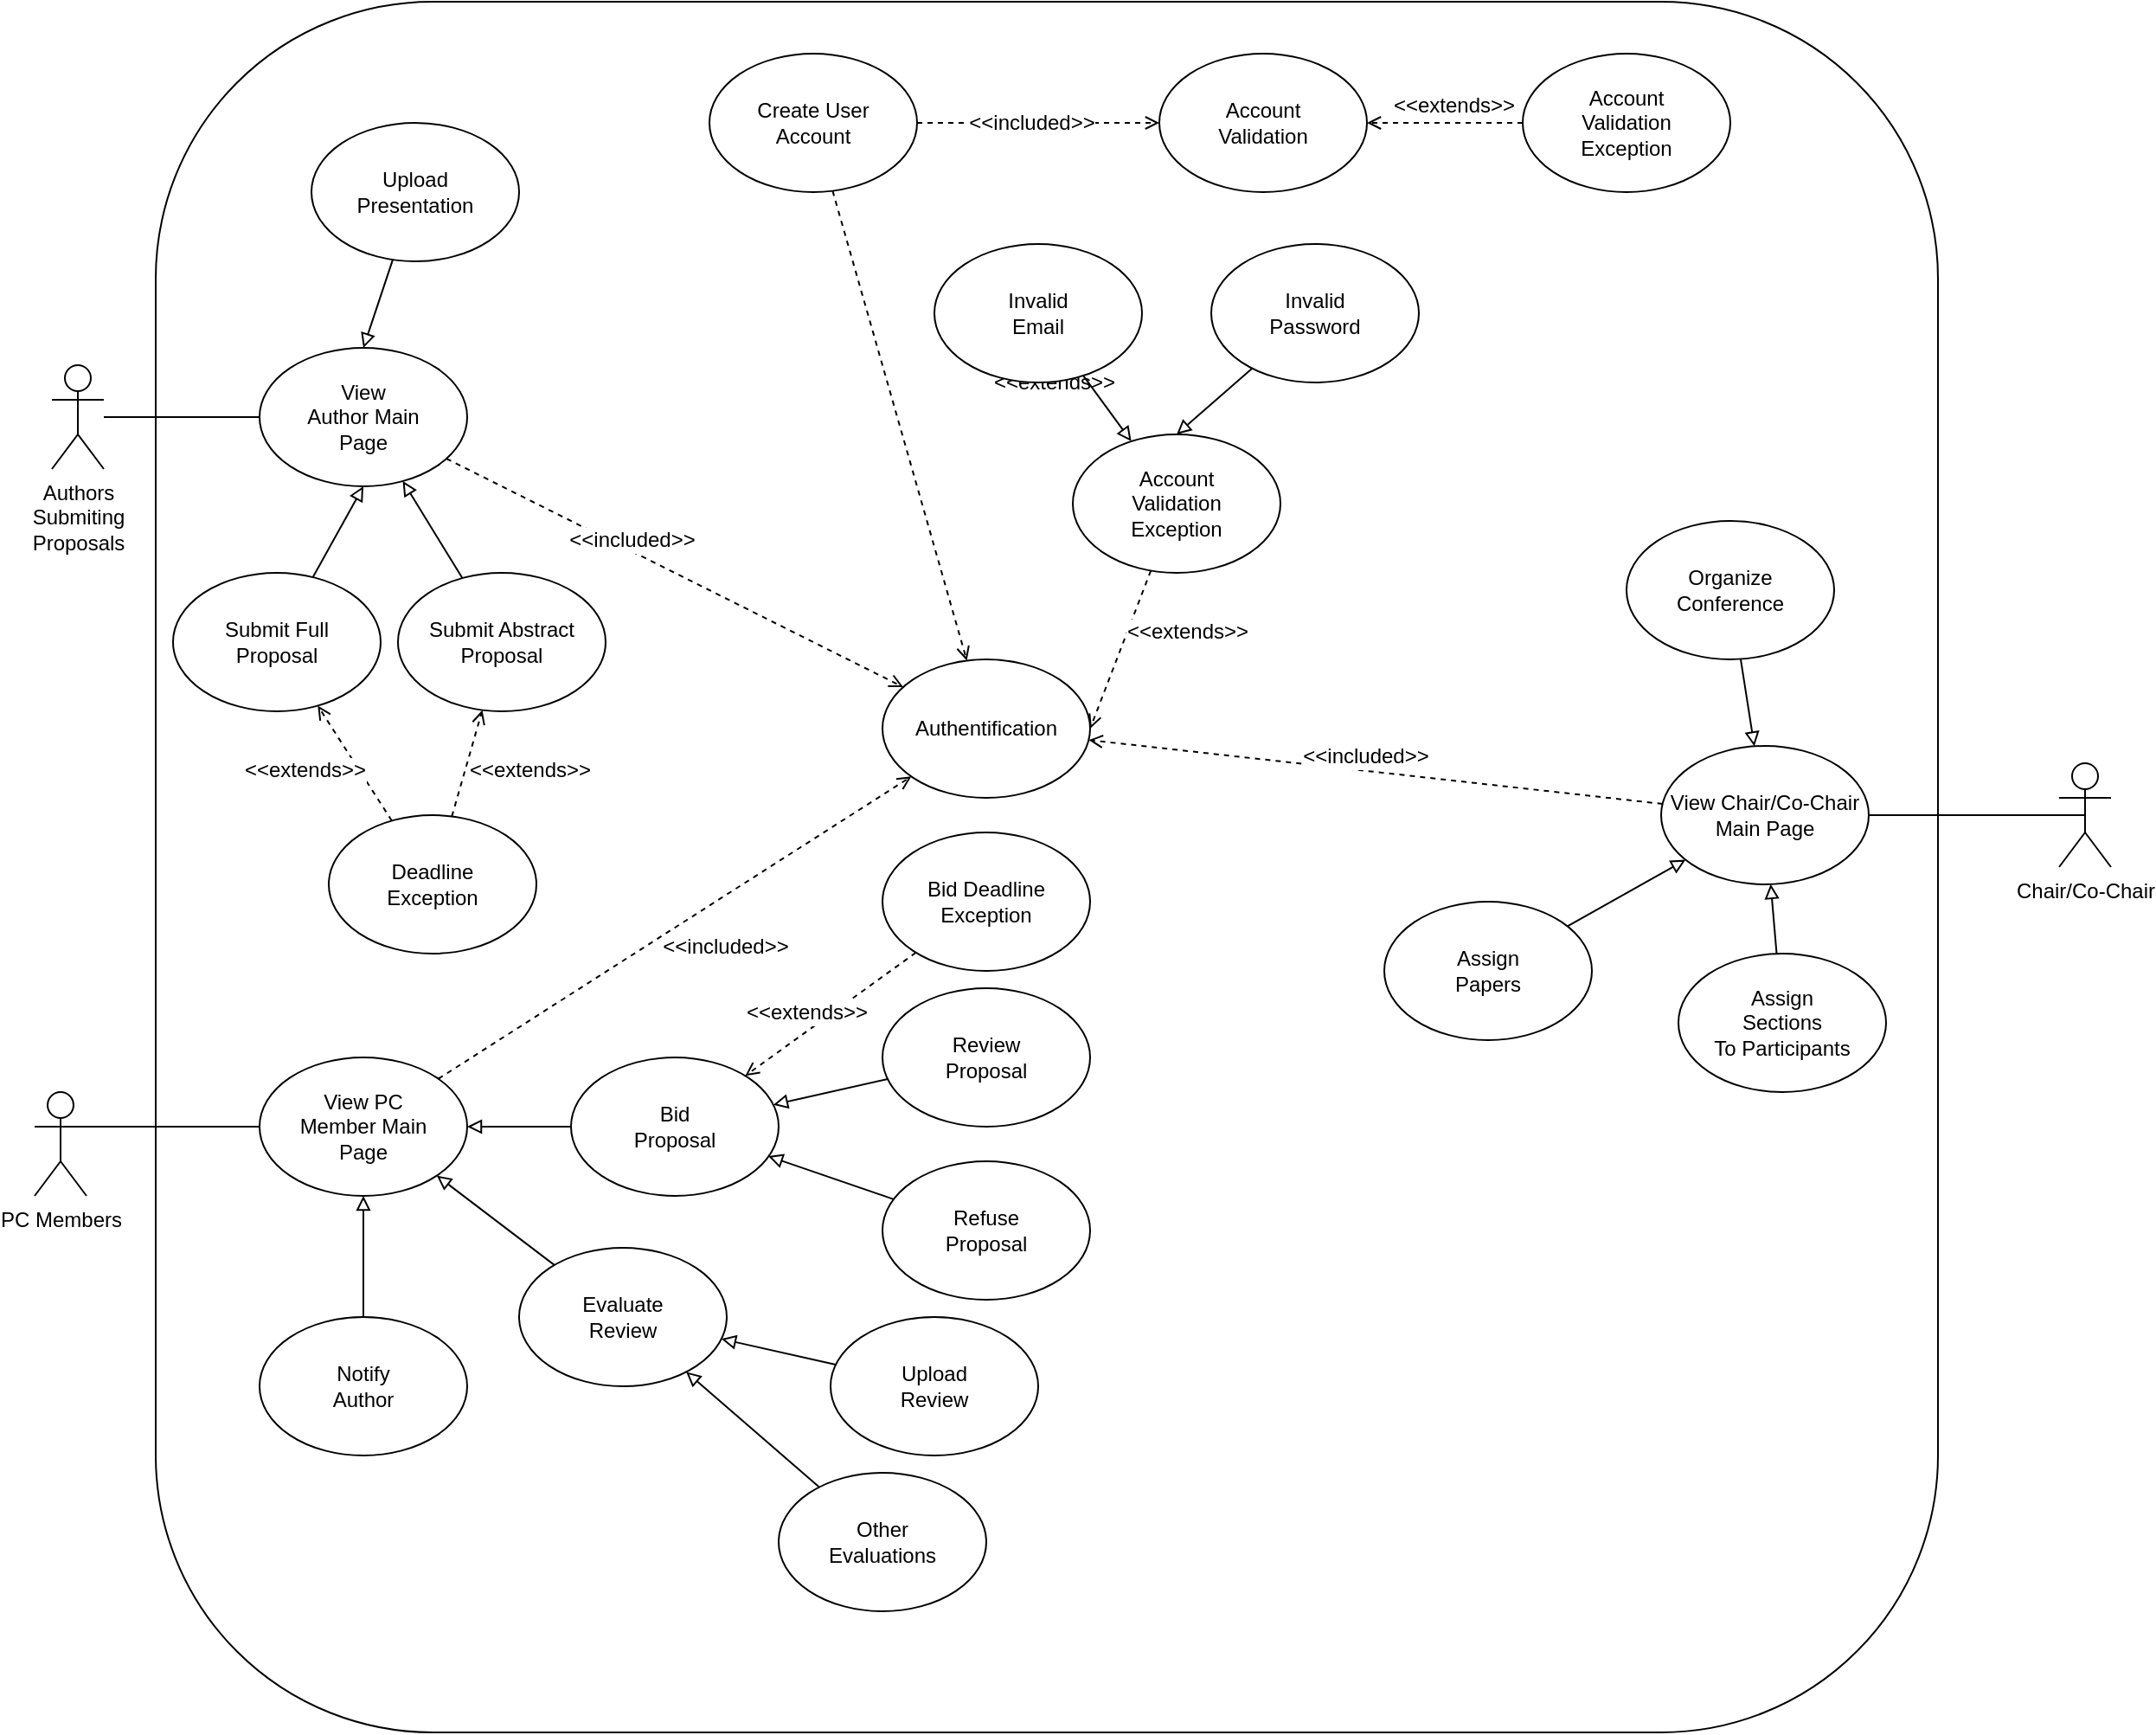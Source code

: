 <mxfile version="12.6.5" type="device"><diagram id="UhiuBoKPq_Bf_u9n5xgR" name="Page-1"><mxGraphModel dx="1422" dy="822" grid="1" gridSize="10" guides="1" tooltips="1" connect="1" arrows="1" fold="1" page="1" pageScale="1" pageWidth="850" pageHeight="1100" math="0" shadow="0"><root><mxCell id="0"/><mxCell id="1" parent="0"/><mxCell id="c7_-hp7GX1JIx74WHTZX-1" value="Authors&lt;br&gt;Submiting&lt;br&gt;Proposals" style="shape=umlActor;verticalLabelPosition=bottom;labelBackgroundColor=#ffffff;verticalAlign=top;html=1;outlineConnect=0;" vertex="1" parent="1"><mxGeometry x="40" y="210" width="30" height="60" as="geometry"/></mxCell><mxCell id="c7_-hp7GX1JIx74WHTZX-4" value="PC Members&lt;br&gt;" style="shape=umlActor;verticalLabelPosition=bottom;labelBackgroundColor=#ffffff;verticalAlign=top;html=1;outlineConnect=0;" vertex="1" parent="1"><mxGeometry x="30" y="630" width="30" height="60" as="geometry"/></mxCell><mxCell id="c7_-hp7GX1JIx74WHTZX-9" value="" style="rounded=1;whiteSpace=wrap;html=1;arcSize=16;" vertex="1" parent="1"><mxGeometry x="100" width="1030" height="1000" as="geometry"/></mxCell><mxCell id="c7_-hp7GX1JIx74WHTZX-38" style="rounded=0;orthogonalLoop=1;jettySize=auto;html=1;dashed=1;endArrow=open;endFill=0;strokeColor=#000000;" edge="1" parent="1" source="c7_-hp7GX1JIx74WHTZX-15" target="c7_-hp7GX1JIx74WHTZX-35"><mxGeometry relative="1" as="geometry"/></mxCell><mxCell id="c7_-hp7GX1JIx74WHTZX-39" value="&amp;lt;&amp;lt;extends&amp;gt;&amp;gt;" style="text;html=1;align=center;verticalAlign=middle;resizable=0;points=[];labelBackgroundColor=#ffffff;rotation=0;" vertex="1" connectable="0" parent="c7_-hp7GX1JIx74WHTZX-38"><mxGeometry x="-0.8" y="12" relative="1" as="geometry"><mxPoint x="108.31" y="87.03" as="offset"/></mxGeometry></mxCell><mxCell id="c7_-hp7GX1JIx74WHTZX-15" value="Create User&lt;br&gt;Account" style="ellipse;whiteSpace=wrap;html=1;" vertex="1" parent="1"><mxGeometry x="420" y="30" width="120" height="80" as="geometry"/></mxCell><mxCell id="c7_-hp7GX1JIx74WHTZX-17" value="Account&lt;br&gt;Validation" style="ellipse;whiteSpace=wrap;html=1;" vertex="1" parent="1"><mxGeometry x="680" y="30" width="120" height="80" as="geometry"/></mxCell><mxCell id="c7_-hp7GX1JIx74WHTZX-28" value="" style="endArrow=open;html=1;entryX=0;entryY=0.5;entryDx=0;entryDy=0;exitX=1;exitY=0.5;exitDx=0;exitDy=0;strokeColor=#000000;rounded=1;dashed=1;endFill=0;" edge="1" parent="1" source="c7_-hp7GX1JIx74WHTZX-15" target="c7_-hp7GX1JIx74WHTZX-17"><mxGeometry width="50" height="50" relative="1" as="geometry"><mxPoint x="400" y="340" as="sourcePoint"/><mxPoint x="350" y="390" as="targetPoint"/></mxGeometry></mxCell><mxCell id="c7_-hp7GX1JIx74WHTZX-29" value="&amp;lt;&amp;lt;included&amp;gt;&amp;gt;" style="text;html=1;align=center;verticalAlign=middle;resizable=0;points=[];labelBackgroundColor=#ffffff;" vertex="1" connectable="0" parent="c7_-hp7GX1JIx74WHTZX-28"><mxGeometry x="0.217" relative="1" as="geometry"><mxPoint x="-19" as="offset"/></mxGeometry></mxCell><mxCell id="c7_-hp7GX1JIx74WHTZX-40" style="rounded=0;orthogonalLoop=1;jettySize=auto;html=1;dashed=1;endArrow=open;endFill=0;strokeColor=#000000;" edge="1" parent="1" source="c7_-hp7GX1JIx74WHTZX-32" target="c7_-hp7GX1JIx74WHTZX-35"><mxGeometry relative="1" as="geometry"/></mxCell><mxCell id="c7_-hp7GX1JIx74WHTZX-41" value="&amp;lt;&amp;lt;included&amp;gt;&amp;gt;" style="text;html=1;align=center;verticalAlign=middle;resizable=0;points=[];labelBackgroundColor=#ffffff;" vertex="1" connectable="0" parent="c7_-hp7GX1JIx74WHTZX-40"><mxGeometry x="-0.4" y="-2" relative="1" as="geometry"><mxPoint x="28.35" y="5.73" as="offset"/></mxGeometry></mxCell><mxCell id="c7_-hp7GX1JIx74WHTZX-32" value="View&lt;br&gt;Author Main&lt;br&gt;Page" style="ellipse;whiteSpace=wrap;html=1;" vertex="1" parent="1"><mxGeometry x="160" y="200" width="120" height="80" as="geometry"/></mxCell><mxCell id="c7_-hp7GX1JIx74WHTZX-33" style="rounded=1;orthogonalLoop=1;jettySize=auto;html=1;endArrow=none;endFill=0;strokeColor=#000000;" edge="1" parent="1" source="c7_-hp7GX1JIx74WHTZX-1" target="c7_-hp7GX1JIx74WHTZX-32"><mxGeometry relative="1" as="geometry"/></mxCell><mxCell id="c7_-hp7GX1JIx74WHTZX-35" value="Authentification" style="ellipse;whiteSpace=wrap;html=1;" vertex="1" parent="1"><mxGeometry x="520" y="380" width="120" height="80" as="geometry"/></mxCell><mxCell id="c7_-hp7GX1JIx74WHTZX-47" style="edgeStyle=none;rounded=0;orthogonalLoop=1;jettySize=auto;html=1;dashed=1;endArrow=open;endFill=0;strokeColor=#000000;" edge="1" parent="1" source="c7_-hp7GX1JIx74WHTZX-46" target="c7_-hp7GX1JIx74WHTZX-17"><mxGeometry relative="1" as="geometry"/></mxCell><mxCell id="c7_-hp7GX1JIx74WHTZX-48" value="&amp;lt;&amp;lt;extends&amp;gt;&amp;gt;" style="text;html=1;align=center;verticalAlign=middle;resizable=0;points=[];labelBackgroundColor=#ffffff;" vertex="1" connectable="0" parent="c7_-hp7GX1JIx74WHTZX-47"><mxGeometry x="0.244" y="-4" relative="1" as="geometry"><mxPoint x="16" y="-6" as="offset"/></mxGeometry></mxCell><mxCell id="c7_-hp7GX1JIx74WHTZX-46" value="Account&lt;br&gt;Validation&lt;br&gt;Exception" style="ellipse;whiteSpace=wrap;html=1;" vertex="1" parent="1"><mxGeometry x="890" y="30" width="120" height="80" as="geometry"/></mxCell><mxCell id="c7_-hp7GX1JIx74WHTZX-60" style="edgeStyle=none;rounded=0;orthogonalLoop=1;jettySize=auto;html=1;entryX=1;entryY=0.5;entryDx=0;entryDy=0;endArrow=open;endFill=0;strokeColor=#000000;dashed=1;" edge="1" parent="1" source="c7_-hp7GX1JIx74WHTZX-56" target="c7_-hp7GX1JIx74WHTZX-35"><mxGeometry relative="1" as="geometry"/></mxCell><mxCell id="c7_-hp7GX1JIx74WHTZX-56" value="Account&lt;br&gt;Validation&lt;br&gt;Exception" style="ellipse;whiteSpace=wrap;html=1;" vertex="1" parent="1"><mxGeometry x="630" y="250" width="120" height="80" as="geometry"/></mxCell><mxCell id="c7_-hp7GX1JIx74WHTZX-61" style="edgeStyle=none;rounded=0;orthogonalLoop=1;jettySize=auto;html=1;endArrow=block;endFill=0;strokeColor=#000000;" edge="1" parent="1" source="c7_-hp7GX1JIx74WHTZX-57" target="c7_-hp7GX1JIx74WHTZX-56"><mxGeometry relative="1" as="geometry"/></mxCell><mxCell id="c7_-hp7GX1JIx74WHTZX-57" value="Invalid&lt;br&gt;Email" style="ellipse;whiteSpace=wrap;html=1;" vertex="1" parent="1"><mxGeometry x="550" y="140" width="120" height="80" as="geometry"/></mxCell><mxCell id="c7_-hp7GX1JIx74WHTZX-62" style="edgeStyle=none;rounded=0;orthogonalLoop=1;jettySize=auto;html=1;entryX=0.5;entryY=0;entryDx=0;entryDy=0;endArrow=block;endFill=0;strokeColor=#000000;" edge="1" parent="1" source="c7_-hp7GX1JIx74WHTZX-58" target="c7_-hp7GX1JIx74WHTZX-56"><mxGeometry relative="1" as="geometry"/></mxCell><mxCell id="c7_-hp7GX1JIx74WHTZX-58" value="Invalid&lt;br&gt;Password" style="ellipse;whiteSpace=wrap;html=1;" vertex="1" parent="1"><mxGeometry x="710" y="140" width="120" height="80" as="geometry"/></mxCell><mxCell id="c7_-hp7GX1JIx74WHTZX-63" value="&amp;lt;&amp;lt;extends&amp;gt;&amp;gt;" style="text;html=1;align=center;verticalAlign=middle;resizable=0;points=[];labelBackgroundColor=#ffffff;" vertex="1" connectable="0" parent="1"><mxGeometry x="680" y="370" as="geometry"><mxPoint x="16" y="-6" as="offset"/></mxGeometry></mxCell><mxCell id="c7_-hp7GX1JIx74WHTZX-78" style="edgeStyle=none;rounded=0;orthogonalLoop=1;jettySize=auto;html=1;endArrow=block;endFill=0;strokeColor=#000000;" edge="1" parent="1" source="c7_-hp7GX1JIx74WHTZX-68" target="c7_-hp7GX1JIx74WHTZX-32"><mxGeometry relative="1" as="geometry"/></mxCell><mxCell id="c7_-hp7GX1JIx74WHTZX-68" value="Submit Abstract&lt;br&gt;Proposal" style="ellipse;whiteSpace=wrap;html=1;" vertex="1" parent="1"><mxGeometry x="240" y="330" width="120" height="80" as="geometry"/></mxCell><mxCell id="c7_-hp7GX1JIx74WHTZX-75" style="edgeStyle=none;rounded=0;orthogonalLoop=1;jettySize=auto;html=1;dashed=1;endArrow=open;endFill=0;strokeColor=#000000;" edge="1" parent="1" source="c7_-hp7GX1JIx74WHTZX-74" target="c7_-hp7GX1JIx74WHTZX-68"><mxGeometry relative="1" as="geometry"/></mxCell><mxCell id="c7_-hp7GX1JIx74WHTZX-81" style="edgeStyle=none;rounded=0;orthogonalLoop=1;jettySize=auto;html=1;endArrow=open;endFill=0;strokeColor=#000000;dashed=1;" edge="1" parent="1" source="c7_-hp7GX1JIx74WHTZX-74" target="c7_-hp7GX1JIx74WHTZX-79"><mxGeometry relative="1" as="geometry"/></mxCell><mxCell id="c7_-hp7GX1JIx74WHTZX-74" value="Deadline&lt;br&gt;Exception" style="ellipse;whiteSpace=wrap;html=1;" vertex="1" parent="1"><mxGeometry x="200" y="470" width="120" height="80" as="geometry"/></mxCell><mxCell id="c7_-hp7GX1JIx74WHTZX-77" value="&amp;lt;&amp;lt;extends&amp;gt;&amp;gt;" style="text;html=1;align=center;verticalAlign=middle;resizable=0;points=[];labelBackgroundColor=#ffffff;" vertex="1" connectable="0" parent="1"><mxGeometry x="300" y="450" as="geometry"><mxPoint x="16" y="-6" as="offset"/></mxGeometry></mxCell><mxCell id="c7_-hp7GX1JIx74WHTZX-80" style="edgeStyle=none;rounded=0;orthogonalLoop=1;jettySize=auto;html=1;entryX=0.5;entryY=1;entryDx=0;entryDy=0;endArrow=block;endFill=0;strokeColor=#000000;" edge="1" parent="1" source="c7_-hp7GX1JIx74WHTZX-79" target="c7_-hp7GX1JIx74WHTZX-32"><mxGeometry relative="1" as="geometry"/></mxCell><mxCell id="c7_-hp7GX1JIx74WHTZX-79" value="Submit Full&lt;br&gt;Proposal" style="ellipse;whiteSpace=wrap;html=1;" vertex="1" parent="1"><mxGeometry x="110" y="330" width="120" height="80" as="geometry"/></mxCell><mxCell id="c7_-hp7GX1JIx74WHTZX-82" value="&amp;lt;&amp;lt;extends&amp;gt;&amp;gt;" style="text;html=1;align=center;verticalAlign=middle;resizable=0;points=[];labelBackgroundColor=#ffffff;" vertex="1" connectable="0" parent="1"><mxGeometry x="170" y="450" as="geometry"><mxPoint x="16" y="-6" as="offset"/></mxGeometry></mxCell><mxCell id="c7_-hp7GX1JIx74WHTZX-86" style="edgeStyle=none;rounded=0;orthogonalLoop=1;jettySize=auto;html=1;entryX=1;entryY=0.333;entryDx=0;entryDy=0;entryPerimeter=0;endArrow=none;endFill=0;strokeColor=#000000;" edge="1" parent="1" source="c7_-hp7GX1JIx74WHTZX-84" target="c7_-hp7GX1JIx74WHTZX-4"><mxGeometry relative="1" as="geometry"/></mxCell><mxCell id="c7_-hp7GX1JIx74WHTZX-87" style="edgeStyle=none;rounded=0;orthogonalLoop=1;jettySize=auto;html=1;endArrow=open;endFill=0;strokeColor=#000000;dashed=1;" edge="1" parent="1" source="c7_-hp7GX1JIx74WHTZX-84" target="c7_-hp7GX1JIx74WHTZX-35"><mxGeometry relative="1" as="geometry"/></mxCell><mxCell id="c7_-hp7GX1JIx74WHTZX-84" value="View PC&lt;br&gt;Member Main&lt;br&gt;Page" style="ellipse;whiteSpace=wrap;html=1;" vertex="1" parent="1"><mxGeometry x="160" y="610" width="120" height="80" as="geometry"/></mxCell><mxCell id="c7_-hp7GX1JIx74WHTZX-88" value="&amp;lt;&amp;lt;included&amp;gt;&amp;gt;" style="text;html=1;align=center;verticalAlign=middle;resizable=0;points=[];labelBackgroundColor=#ffffff;" vertex="1" connectable="0" parent="1"><mxGeometry x="400.0" y="540.001" as="geometry"><mxPoint x="28.35" y="5.73" as="offset"/></mxGeometry></mxCell><mxCell id="c7_-hp7GX1JIx74WHTZX-90" style="edgeStyle=none;rounded=0;orthogonalLoop=1;jettySize=auto;html=1;entryX=1;entryY=0.5;entryDx=0;entryDy=0;endArrow=block;endFill=0;strokeColor=#000000;" edge="1" parent="1" source="c7_-hp7GX1JIx74WHTZX-89" target="c7_-hp7GX1JIx74WHTZX-84"><mxGeometry relative="1" as="geometry"/></mxCell><mxCell id="c7_-hp7GX1JIx74WHTZX-89" value="Bid&lt;br&gt;Proposal" style="ellipse;whiteSpace=wrap;html=1;" vertex="1" parent="1"><mxGeometry x="340" y="610" width="120" height="80" as="geometry"/></mxCell><mxCell id="c7_-hp7GX1JIx74WHTZX-93" style="edgeStyle=none;rounded=0;orthogonalLoop=1;jettySize=auto;html=1;endArrow=block;endFill=0;strokeColor=#000000;" edge="1" parent="1" source="c7_-hp7GX1JIx74WHTZX-91" target="c7_-hp7GX1JIx74WHTZX-89"><mxGeometry relative="1" as="geometry"/></mxCell><mxCell id="c7_-hp7GX1JIx74WHTZX-91" value="Review&lt;br&gt;Proposal" style="ellipse;whiteSpace=wrap;html=1;" vertex="1" parent="1"><mxGeometry x="520" y="570" width="120" height="80" as="geometry"/></mxCell><mxCell id="c7_-hp7GX1JIx74WHTZX-94" style="edgeStyle=none;rounded=0;orthogonalLoop=1;jettySize=auto;html=1;entryX=0.95;entryY=0.713;entryDx=0;entryDy=0;entryPerimeter=0;endArrow=block;endFill=0;strokeColor=#000000;" edge="1" parent="1" source="c7_-hp7GX1JIx74WHTZX-92" target="c7_-hp7GX1JIx74WHTZX-89"><mxGeometry relative="1" as="geometry"/></mxCell><mxCell id="c7_-hp7GX1JIx74WHTZX-92" value="Refuse&lt;br&gt;Proposal" style="ellipse;whiteSpace=wrap;html=1;" vertex="1" parent="1"><mxGeometry x="520" y="670" width="120" height="80" as="geometry"/></mxCell><mxCell id="c7_-hp7GX1JIx74WHTZX-96" style="edgeStyle=none;rounded=0;orthogonalLoop=1;jettySize=auto;html=1;entryX=1;entryY=1;entryDx=0;entryDy=0;endArrow=block;endFill=0;strokeColor=#000000;" edge="1" parent="1" source="c7_-hp7GX1JIx74WHTZX-95" target="c7_-hp7GX1JIx74WHTZX-84"><mxGeometry relative="1" as="geometry"/></mxCell><mxCell id="c7_-hp7GX1JIx74WHTZX-95" value="Evaluate&lt;br&gt;Review" style="ellipse;whiteSpace=wrap;html=1;" vertex="1" parent="1"><mxGeometry x="310" y="720" width="120" height="80" as="geometry"/></mxCell><mxCell id="c7_-hp7GX1JIx74WHTZX-98" style="edgeStyle=none;rounded=0;orthogonalLoop=1;jettySize=auto;html=1;entryX=0.5;entryY=1;entryDx=0;entryDy=0;endArrow=block;endFill=0;strokeColor=#000000;" edge="1" parent="1" source="c7_-hp7GX1JIx74WHTZX-97" target="c7_-hp7GX1JIx74WHTZX-84"><mxGeometry relative="1" as="geometry"/></mxCell><mxCell id="c7_-hp7GX1JIx74WHTZX-97" value="Notify&lt;br&gt;Author" style="ellipse;whiteSpace=wrap;html=1;" vertex="1" parent="1"><mxGeometry x="160" y="760" width="120" height="80" as="geometry"/></mxCell><mxCell id="c7_-hp7GX1JIx74WHTZX-100" style="edgeStyle=none;rounded=0;orthogonalLoop=1;jettySize=auto;html=1;endArrow=block;endFill=0;strokeColor=#000000;" edge="1" parent="1" source="c7_-hp7GX1JIx74WHTZX-99" target="c7_-hp7GX1JIx74WHTZX-95"><mxGeometry relative="1" as="geometry"/></mxCell><mxCell id="c7_-hp7GX1JIx74WHTZX-99" value="Upload&lt;br&gt;Review" style="ellipse;whiteSpace=wrap;html=1;" vertex="1" parent="1"><mxGeometry x="490" y="760" width="120" height="80" as="geometry"/></mxCell><mxCell id="c7_-hp7GX1JIx74WHTZX-102" style="edgeStyle=none;rounded=0;orthogonalLoop=1;jettySize=auto;html=1;endArrow=block;endFill=0;strokeColor=#000000;" edge="1" parent="1" source="c7_-hp7GX1JIx74WHTZX-101" target="c7_-hp7GX1JIx74WHTZX-95"><mxGeometry relative="1" as="geometry"/></mxCell><mxCell id="c7_-hp7GX1JIx74WHTZX-101" value="Other&lt;br&gt;Evaluations" style="ellipse;whiteSpace=wrap;html=1;" vertex="1" parent="1"><mxGeometry x="460" y="850" width="120" height="80" as="geometry"/></mxCell><mxCell id="c7_-hp7GX1JIx74WHTZX-104" style="edgeStyle=none;rounded=0;orthogonalLoop=1;jettySize=auto;html=1;endArrow=open;endFill=0;strokeColor=#000000;dashed=1;" edge="1" parent="1" source="c7_-hp7GX1JIx74WHTZX-103" target="c7_-hp7GX1JIx74WHTZX-89"><mxGeometry relative="1" as="geometry"/></mxCell><mxCell id="c7_-hp7GX1JIx74WHTZX-103" value="Bid Deadline&lt;br&gt;Exception" style="ellipse;whiteSpace=wrap;html=1;" vertex="1" parent="1"><mxGeometry x="520" y="480" width="120" height="80" as="geometry"/></mxCell><mxCell id="c7_-hp7GX1JIx74WHTZX-105" value="&amp;lt;&amp;lt;extends&amp;gt;&amp;gt;" style="text;html=1;align=center;verticalAlign=middle;resizable=0;points=[];labelBackgroundColor=#ffffff;" vertex="1" connectable="0" parent="1"><mxGeometry x="460" y="590" as="geometry"><mxPoint x="16" y="-6" as="offset"/></mxGeometry></mxCell><mxCell id="c7_-hp7GX1JIx74WHTZX-106" value="Chair/Co-Chair" style="shape=umlActor;verticalLabelPosition=bottom;labelBackgroundColor=#ffffff;verticalAlign=top;html=1;outlineConnect=0;" vertex="1" parent="1"><mxGeometry x="1200" y="440" width="30" height="60" as="geometry"/></mxCell><mxCell id="c7_-hp7GX1JIx74WHTZX-108" style="edgeStyle=none;rounded=0;orthogonalLoop=1;jettySize=auto;html=1;dashed=1;endArrow=open;endFill=0;strokeColor=#000000;" edge="1" parent="1" source="c7_-hp7GX1JIx74WHTZX-107" target="c7_-hp7GX1JIx74WHTZX-35"><mxGeometry relative="1" as="geometry"/></mxCell><mxCell id="c7_-hp7GX1JIx74WHTZX-110" style="edgeStyle=none;rounded=0;orthogonalLoop=1;jettySize=auto;html=1;entryX=0.5;entryY=0.5;entryDx=0;entryDy=0;entryPerimeter=0;endArrow=none;endFill=0;strokeColor=#000000;" edge="1" parent="1" source="c7_-hp7GX1JIx74WHTZX-107" target="c7_-hp7GX1JIx74WHTZX-106"><mxGeometry relative="1" as="geometry"/></mxCell><mxCell id="c7_-hp7GX1JIx74WHTZX-107" value="View Chair/Co-Chair&lt;br&gt;Main Page" style="ellipse;whiteSpace=wrap;html=1;" vertex="1" parent="1"><mxGeometry x="970" y="430" width="120" height="80" as="geometry"/></mxCell><mxCell id="c7_-hp7GX1JIx74WHTZX-109" value="&amp;lt;&amp;lt;included&amp;gt;&amp;gt;" style="text;html=1;align=center;verticalAlign=middle;resizable=0;points=[];labelBackgroundColor=#ffffff;" vertex="1" connectable="0" parent="1"><mxGeometry x="770.0" y="430.001" as="geometry"><mxPoint x="28.35" y="5.73" as="offset"/></mxGeometry></mxCell><mxCell id="c7_-hp7GX1JIx74WHTZX-112" style="edgeStyle=none;rounded=0;orthogonalLoop=1;jettySize=auto;html=1;endArrow=block;endFill=0;strokeColor=#000000;" edge="1" parent="1" source="c7_-hp7GX1JIx74WHTZX-111" target="c7_-hp7GX1JIx74WHTZX-107"><mxGeometry relative="1" as="geometry"/></mxCell><mxCell id="c7_-hp7GX1JIx74WHTZX-111" value="Assign&lt;br&gt;Papers" style="ellipse;whiteSpace=wrap;html=1;" vertex="1" parent="1"><mxGeometry x="810" y="520" width="120" height="80" as="geometry"/></mxCell><mxCell id="c7_-hp7GX1JIx74WHTZX-116" style="edgeStyle=none;rounded=0;orthogonalLoop=1;jettySize=auto;html=1;entryX=0.5;entryY=0;entryDx=0;entryDy=0;endArrow=block;endFill=0;strokeColor=#000000;" edge="1" parent="1" source="c7_-hp7GX1JIx74WHTZX-115" target="c7_-hp7GX1JIx74WHTZX-32"><mxGeometry relative="1" as="geometry"/></mxCell><mxCell id="c7_-hp7GX1JIx74WHTZX-115" value="Upload&lt;br&gt;Presentation" style="ellipse;whiteSpace=wrap;html=1;" vertex="1" parent="1"><mxGeometry x="190" y="70" width="120" height="80" as="geometry"/></mxCell><mxCell id="c7_-hp7GX1JIx74WHTZX-118" style="edgeStyle=none;rounded=0;orthogonalLoop=1;jettySize=auto;html=1;endArrow=block;endFill=0;strokeColor=#000000;" edge="1" parent="1" source="c7_-hp7GX1JIx74WHTZX-117" target="c7_-hp7GX1JIx74WHTZX-107"><mxGeometry relative="1" as="geometry"/></mxCell><mxCell id="c7_-hp7GX1JIx74WHTZX-117" value="Assign&lt;br&gt;Sections&lt;br&gt;To Participants" style="ellipse;whiteSpace=wrap;html=1;" vertex="1" parent="1"><mxGeometry x="980" y="550" width="120" height="80" as="geometry"/></mxCell><mxCell id="c7_-hp7GX1JIx74WHTZX-120" style="edgeStyle=none;rounded=0;orthogonalLoop=1;jettySize=auto;html=1;endArrow=block;endFill=0;strokeColor=#000000;" edge="1" parent="1" source="c7_-hp7GX1JIx74WHTZX-119" target="c7_-hp7GX1JIx74WHTZX-107"><mxGeometry relative="1" as="geometry"/></mxCell><mxCell id="c7_-hp7GX1JIx74WHTZX-119" value="Organize&lt;br&gt;Conference" style="ellipse;whiteSpace=wrap;html=1;" vertex="1" parent="1"><mxGeometry x="950" y="300" width="120" height="80" as="geometry"/></mxCell></root></mxGraphModel></diagram></mxfile>